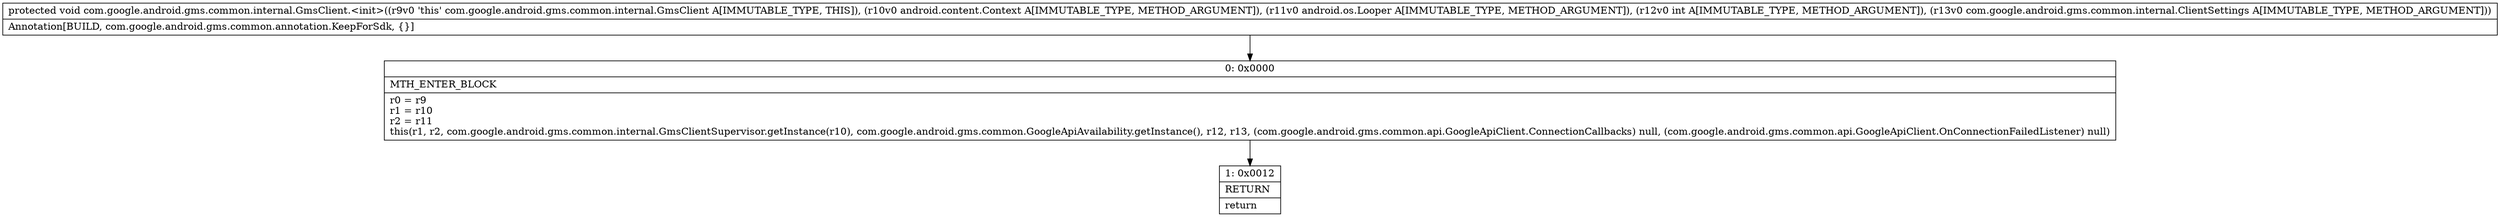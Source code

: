 digraph "CFG forcom.google.android.gms.common.internal.GmsClient.\<init\>(Landroid\/content\/Context;Landroid\/os\/Looper;ILcom\/google\/android\/gms\/common\/internal\/ClientSettings;)V" {
Node_0 [shape=record,label="{0\:\ 0x0000|MTH_ENTER_BLOCK\l|r0 = r9\lr1 = r10\lr2 = r11\lthis(r1, r2, com.google.android.gms.common.internal.GmsClientSupervisor.getInstance(r10), com.google.android.gms.common.GoogleApiAvailability.getInstance(), r12, r13, (com.google.android.gms.common.api.GoogleApiClient.ConnectionCallbacks) null, (com.google.android.gms.common.api.GoogleApiClient.OnConnectionFailedListener) null)\l}"];
Node_1 [shape=record,label="{1\:\ 0x0012|RETURN\l|return\l}"];
MethodNode[shape=record,label="{protected void com.google.android.gms.common.internal.GmsClient.\<init\>((r9v0 'this' com.google.android.gms.common.internal.GmsClient A[IMMUTABLE_TYPE, THIS]), (r10v0 android.content.Context A[IMMUTABLE_TYPE, METHOD_ARGUMENT]), (r11v0 android.os.Looper A[IMMUTABLE_TYPE, METHOD_ARGUMENT]), (r12v0 int A[IMMUTABLE_TYPE, METHOD_ARGUMENT]), (r13v0 com.google.android.gms.common.internal.ClientSettings A[IMMUTABLE_TYPE, METHOD_ARGUMENT]))  | Annotation[BUILD, com.google.android.gms.common.annotation.KeepForSdk, \{\}]\l}"];
MethodNode -> Node_0;
Node_0 -> Node_1;
}


